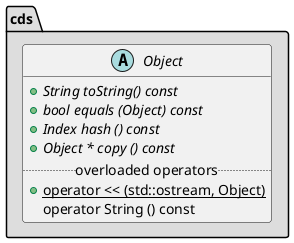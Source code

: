 @startuml

!startsub OBJECT

namespace cds #dddddd {

    abstract class Object {
        + {abstract} String toString() const
        + {abstract} bool equals (Object) const
        + {abstract} Index hash () const
        + {abstract} Object * copy () const
        ..overloaded operators..
        + {static} operator << (std::ostream, Object)
        operator String () const
    }

}

!endsub

@enduml